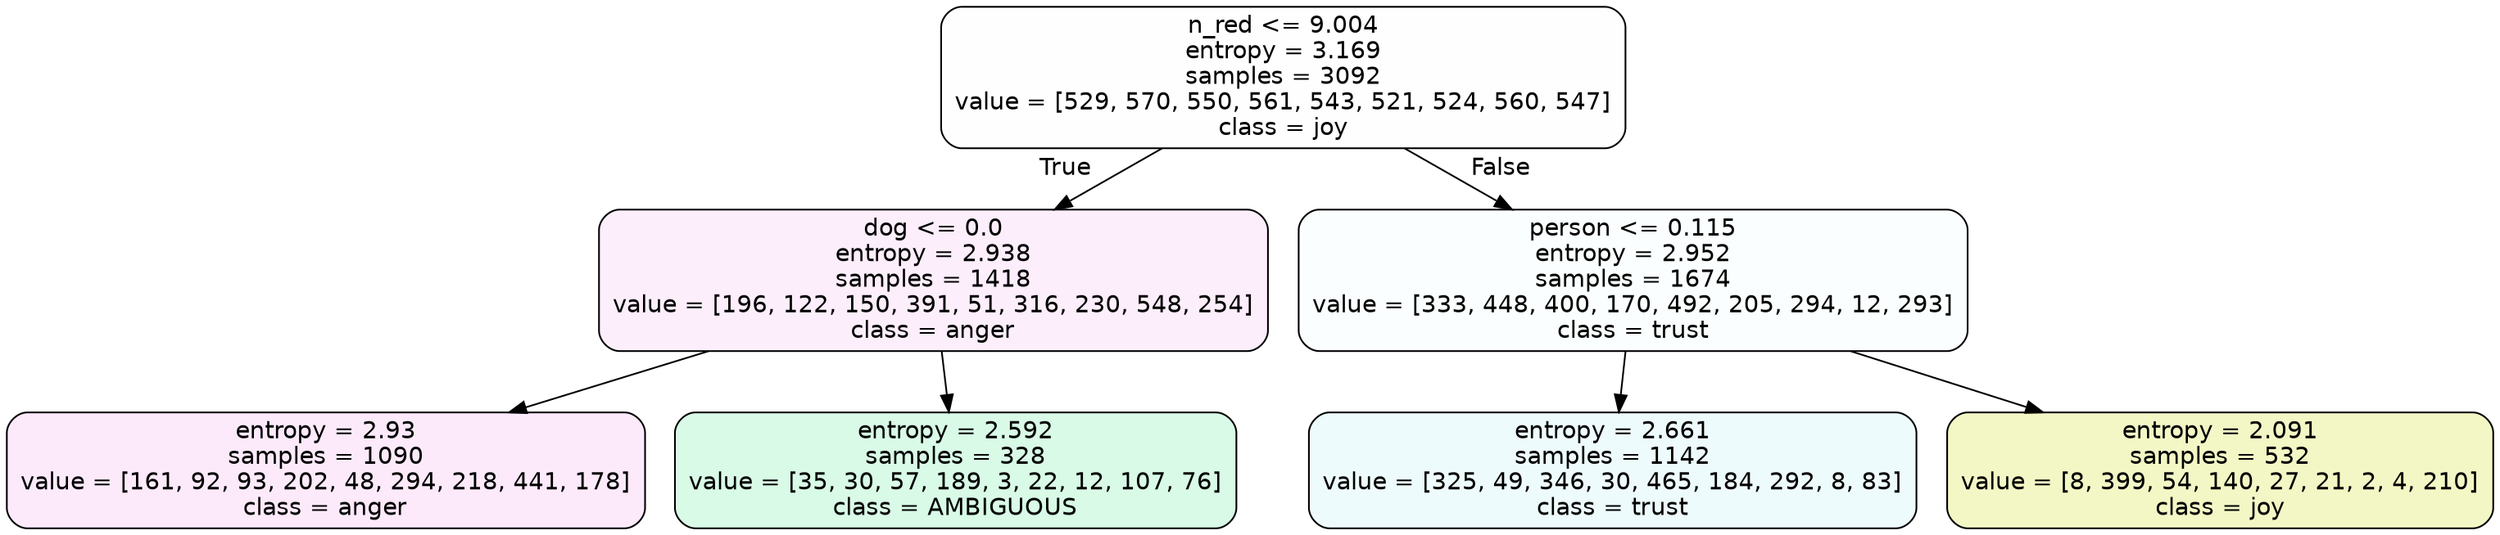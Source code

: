 digraph Tree {
node [shape=box, style="filled, rounded", color="black", fontname=helvetica] ;
edge [fontname=helvetica] ;
0 [label="n_red <= 9.004\nentropy = 3.169\nsamples = 3092\nvalue = [529, 570, 550, 561, 543, 521, 524, 560, 547]\nclass = joy", fillcolor="#d7e53901"] ;
1 [label="dog <= 0.0\nentropy = 2.938\nsamples = 1418\nvalue = [196, 122, 150, 391, 51, 316, 230, 548, 254]\nclass = anger", fillcolor="#e539d715"] ;
0 -> 1 [labeldistance=2.5, labelangle=45, headlabel="True"] ;
2 [label="entropy = 2.93\nsamples = 1090\nvalue = [161, 92, 93, 202, 48, 294, 218, 441, 178]\nclass = anger", fillcolor="#e539d71a"] ;
1 -> 2 ;
3 [label="entropy = 2.592\nsamples = 328\nvalue = [35, 30, 57, 189, 3, 22, 12, 107, 76]\nclass = AMBIGUOUS", fillcolor="#39e58131"] ;
1 -> 3 ;
4 [label="person <= 0.115\nentropy = 2.952\nsamples = 1674\nvalue = [333, 448, 400, 170, 492, 205, 294, 12, 293]\nclass = trust", fillcolor="#39d7e505"] ;
0 -> 4 [labeldistance=2.5, labelangle=-45, headlabel="False"] ;
5 [label="entropy = 2.661\nsamples = 1142\nvalue = [325, 49, 346, 30, 465, 184, 292, 8, 83]\nclass = trust", fillcolor="#39d7e515"] ;
4 -> 5 ;
6 [label="entropy = 2.091\nsamples = 532\nvalue = [8, 399, 54, 140, 27, 21, 2, 4, 210]\nclass = joy", fillcolor="#d7e5394a"] ;
4 -> 6 ;
}